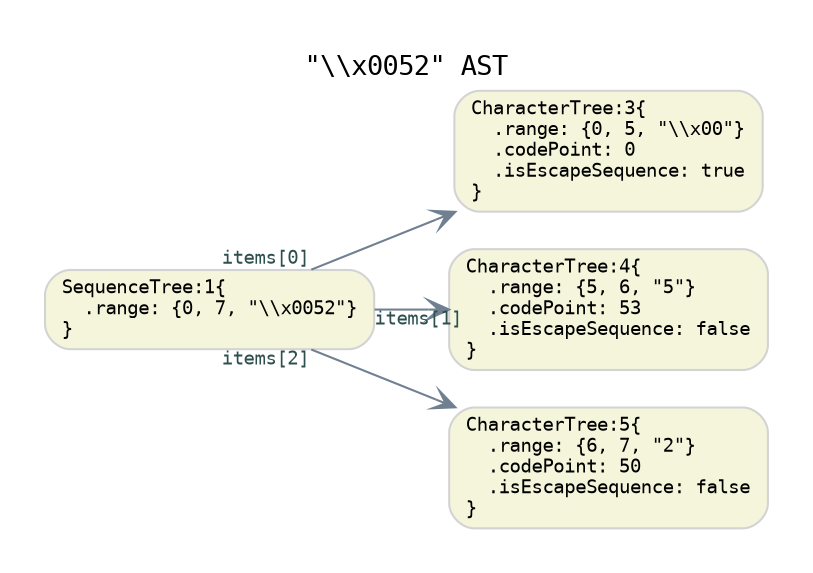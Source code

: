 digraph G {
  rankdir=LR;
  graph [fontname="Monospace", fontsize="13", pad="0.3"]
  labelloc="t";
  label="\"\\\\x0052\" AST";

  // default nodes
  node [fontname="Monospace", fontsize= "9", shape="box", style="rounded,filled", color="LightGray", fillcolor="Beige", fixedsize="false", width="0.75"]
  1[ label="SequenceTree:1\{\l  .range: \{0, 7, \"\\\\x0052\"\}\l\}\l" ]
  3[ label="CharacterTree:3\{\l  .range: \{0, 5, \"\\\\x00\"\}\l  .codePoint: 0\l  .isEscapeSequence: true\l\}\l" ]
  4[ label="CharacterTree:4\{\l  .range: \{5, 6, \"5\"\}\l  .codePoint: 53\l  .isEscapeSequence: false\l\}\l" ]
  5[ label="CharacterTree:5\{\l  .range: \{6, 7, \"2\"\}\l  .codePoint: 50\l  .isEscapeSequence: false\l\}\l" ]

  // default edges
  edge [fontname="Monospace", fontsize="9", style="solid", color="SlateGray", fontcolor="DarkSlateGray", arrowhead="vee", arrowtail="none", dir="both"]
  1 -> 3 [ label="",  taillabel="items[0]" ]
  1 -> 4 [ label="",  taillabel="items[1]" ]
  1 -> 5 [ label="",  taillabel="items[2]" ]
}
